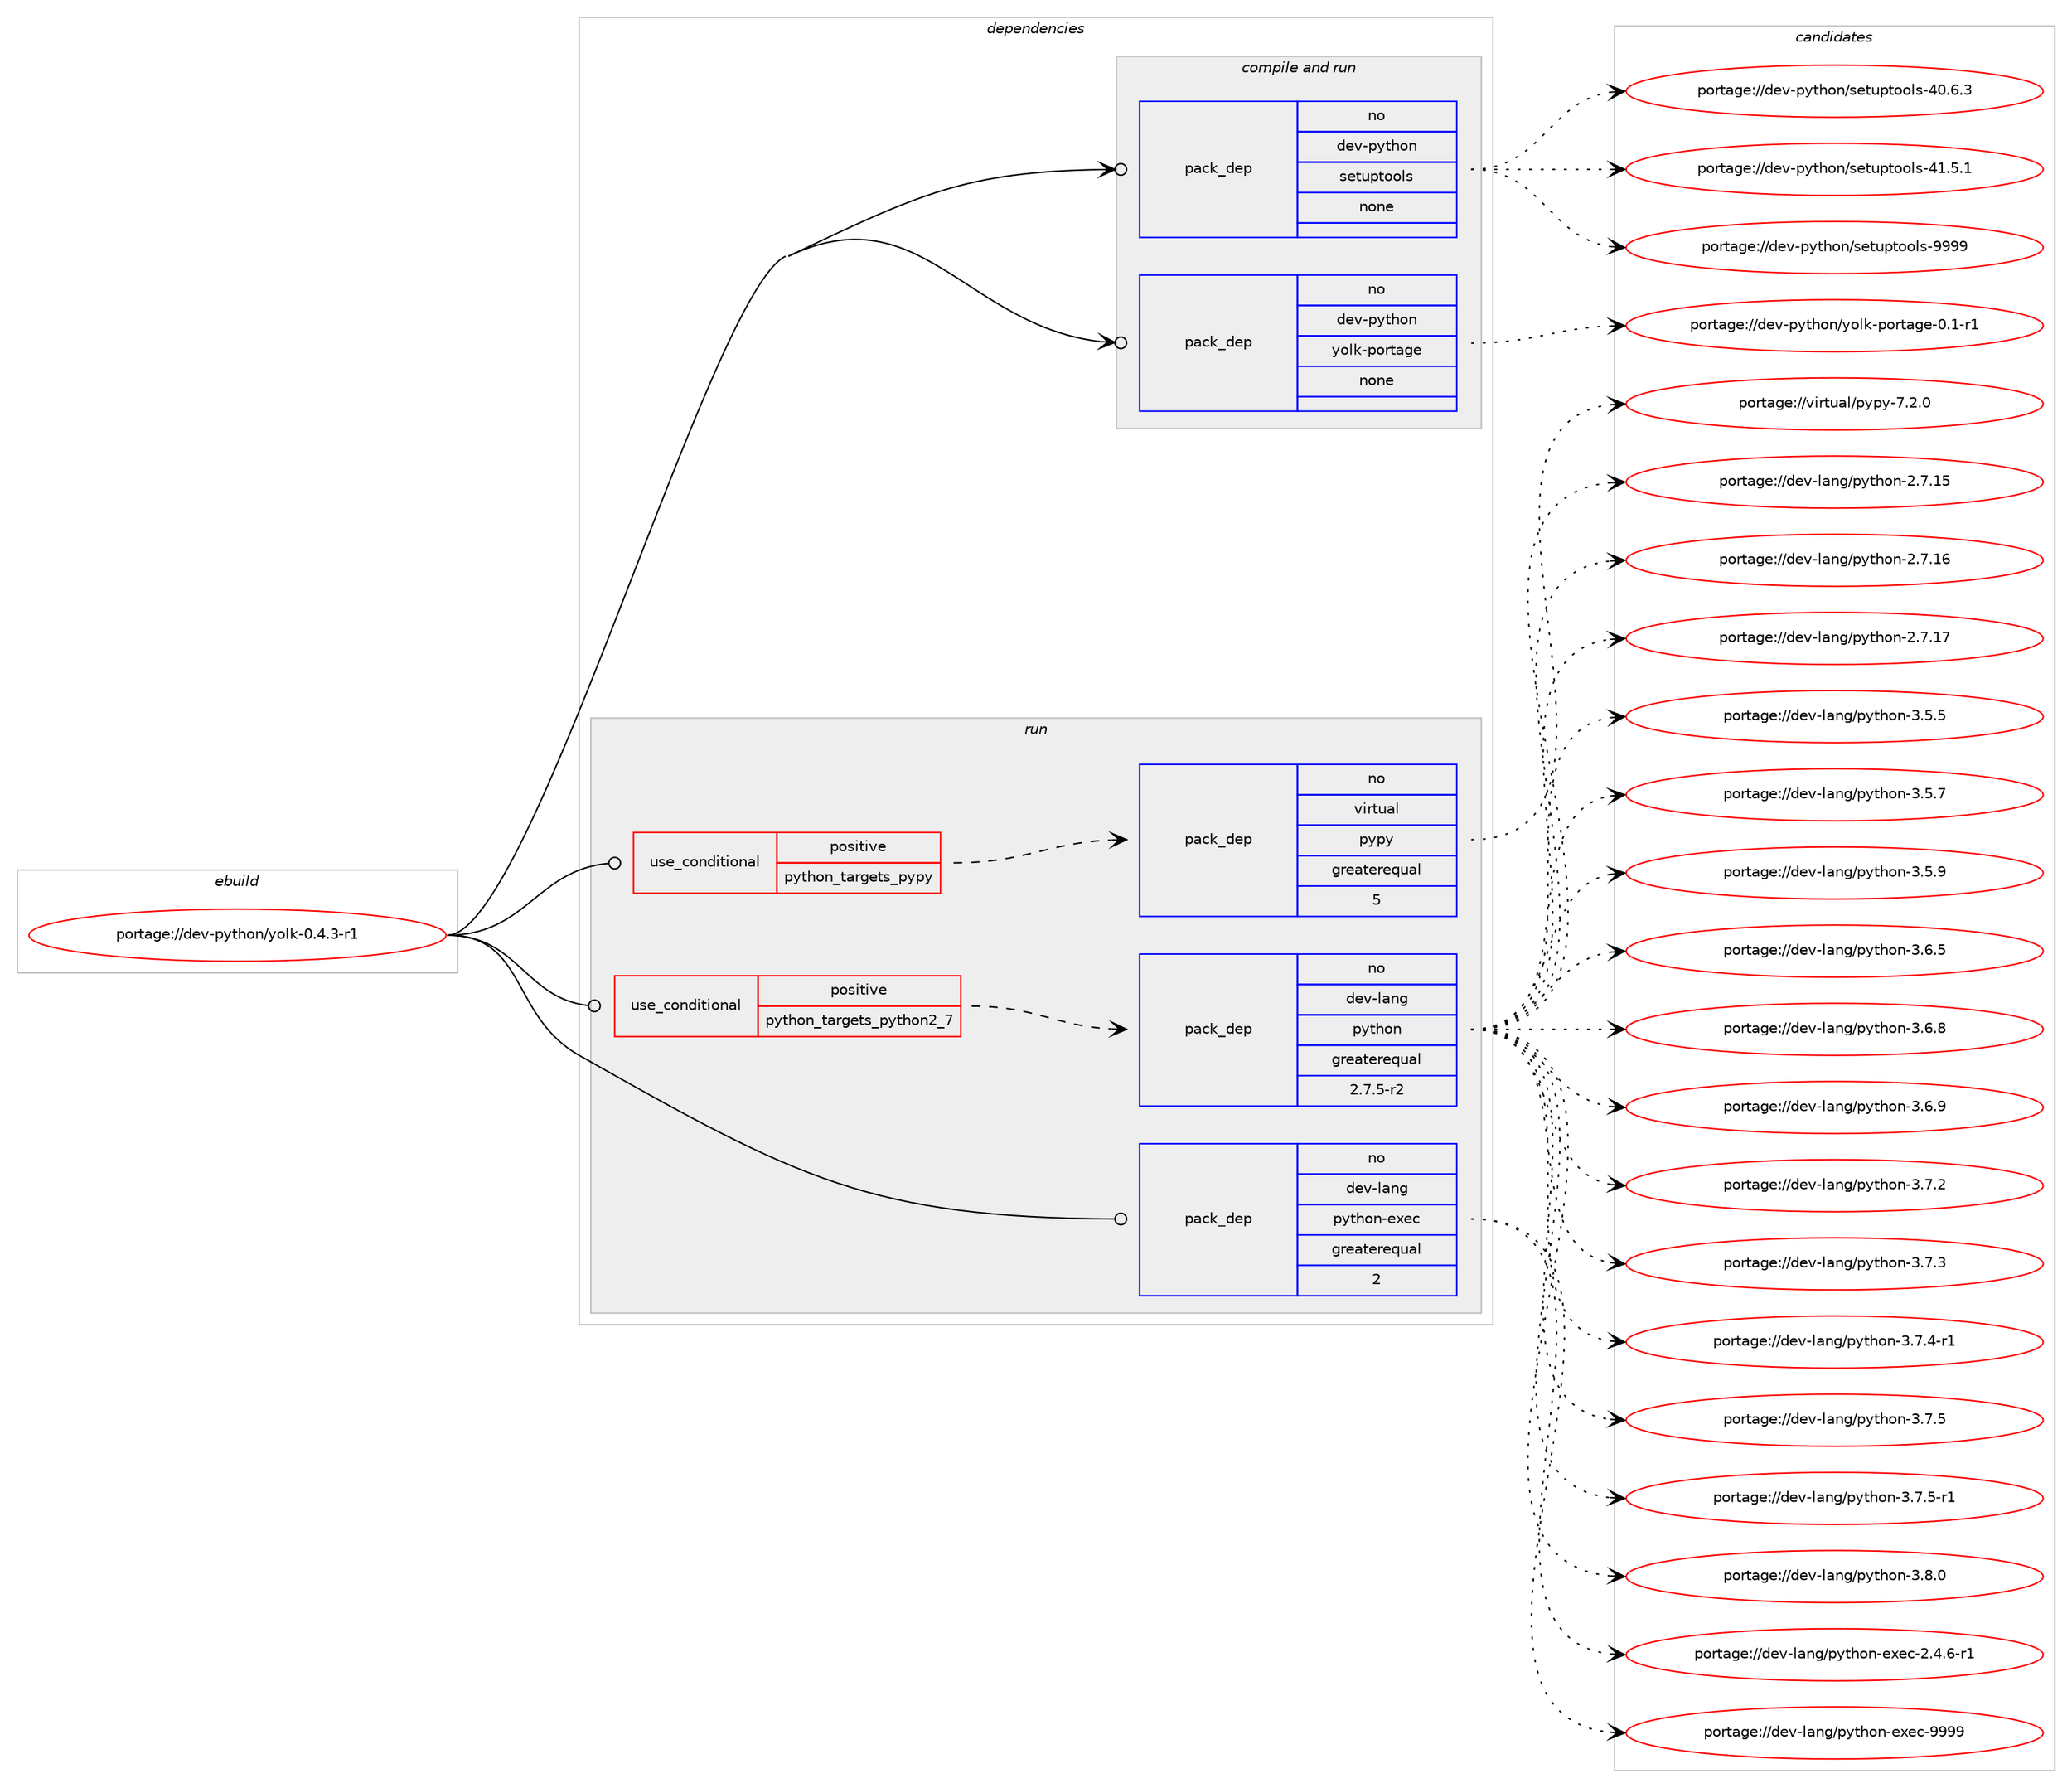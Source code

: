 digraph prolog {

# *************
# Graph options
# *************

newrank=true;
concentrate=true;
compound=true;
graph [rankdir=LR,fontname=Helvetica,fontsize=10,ranksep=1.5];#, ranksep=2.5, nodesep=0.2];
edge  [arrowhead=vee];
node  [fontname=Helvetica,fontsize=10];

# **********
# The ebuild
# **********

subgraph cluster_leftcol {
color=gray;
rank=same;
label=<<i>ebuild</i>>;
id [label="portage://dev-python/yolk-0.4.3-r1", color=red, width=4, href="../dev-python/yolk-0.4.3-r1.svg"];
}

# ****************
# The dependencies
# ****************

subgraph cluster_midcol {
color=gray;
label=<<i>dependencies</i>>;
subgraph cluster_compile {
fillcolor="#eeeeee";
style=filled;
label=<<i>compile</i>>;
}
subgraph cluster_compileandrun {
fillcolor="#eeeeee";
style=filled;
label=<<i>compile and run</i>>;
subgraph pack135429 {
dependency179963 [label=<<TABLE BORDER="0" CELLBORDER="1" CELLSPACING="0" CELLPADDING="4" WIDTH="220"><TR><TD ROWSPAN="6" CELLPADDING="30">pack_dep</TD></TR><TR><TD WIDTH="110">no</TD></TR><TR><TD>dev-python</TD></TR><TR><TD>setuptools</TD></TR><TR><TD>none</TD></TR><TR><TD></TD></TR></TABLE>>, shape=none, color=blue];
}
id:e -> dependency179963:w [weight=20,style="solid",arrowhead="odotvee"];
subgraph pack135430 {
dependency179964 [label=<<TABLE BORDER="0" CELLBORDER="1" CELLSPACING="0" CELLPADDING="4" WIDTH="220"><TR><TD ROWSPAN="6" CELLPADDING="30">pack_dep</TD></TR><TR><TD WIDTH="110">no</TD></TR><TR><TD>dev-python</TD></TR><TR><TD>yolk-portage</TD></TR><TR><TD>none</TD></TR><TR><TD></TD></TR></TABLE>>, shape=none, color=blue];
}
id:e -> dependency179964:w [weight=20,style="solid",arrowhead="odotvee"];
}
subgraph cluster_run {
fillcolor="#eeeeee";
style=filled;
label=<<i>run</i>>;
subgraph cond41123 {
dependency179965 [label=<<TABLE BORDER="0" CELLBORDER="1" CELLSPACING="0" CELLPADDING="4"><TR><TD ROWSPAN="3" CELLPADDING="10">use_conditional</TD></TR><TR><TD>positive</TD></TR><TR><TD>python_targets_pypy</TD></TR></TABLE>>, shape=none, color=red];
subgraph pack135431 {
dependency179966 [label=<<TABLE BORDER="0" CELLBORDER="1" CELLSPACING="0" CELLPADDING="4" WIDTH="220"><TR><TD ROWSPAN="6" CELLPADDING="30">pack_dep</TD></TR><TR><TD WIDTH="110">no</TD></TR><TR><TD>virtual</TD></TR><TR><TD>pypy</TD></TR><TR><TD>greaterequal</TD></TR><TR><TD>5</TD></TR></TABLE>>, shape=none, color=blue];
}
dependency179965:e -> dependency179966:w [weight=20,style="dashed",arrowhead="vee"];
}
id:e -> dependency179965:w [weight=20,style="solid",arrowhead="odot"];
subgraph cond41124 {
dependency179967 [label=<<TABLE BORDER="0" CELLBORDER="1" CELLSPACING="0" CELLPADDING="4"><TR><TD ROWSPAN="3" CELLPADDING="10">use_conditional</TD></TR><TR><TD>positive</TD></TR><TR><TD>python_targets_python2_7</TD></TR></TABLE>>, shape=none, color=red];
subgraph pack135432 {
dependency179968 [label=<<TABLE BORDER="0" CELLBORDER="1" CELLSPACING="0" CELLPADDING="4" WIDTH="220"><TR><TD ROWSPAN="6" CELLPADDING="30">pack_dep</TD></TR><TR><TD WIDTH="110">no</TD></TR><TR><TD>dev-lang</TD></TR><TR><TD>python</TD></TR><TR><TD>greaterequal</TD></TR><TR><TD>2.7.5-r2</TD></TR></TABLE>>, shape=none, color=blue];
}
dependency179967:e -> dependency179968:w [weight=20,style="dashed",arrowhead="vee"];
}
id:e -> dependency179967:w [weight=20,style="solid",arrowhead="odot"];
subgraph pack135433 {
dependency179969 [label=<<TABLE BORDER="0" CELLBORDER="1" CELLSPACING="0" CELLPADDING="4" WIDTH="220"><TR><TD ROWSPAN="6" CELLPADDING="30">pack_dep</TD></TR><TR><TD WIDTH="110">no</TD></TR><TR><TD>dev-lang</TD></TR><TR><TD>python-exec</TD></TR><TR><TD>greaterequal</TD></TR><TR><TD>2</TD></TR></TABLE>>, shape=none, color=blue];
}
id:e -> dependency179969:w [weight=20,style="solid",arrowhead="odot"];
}
}

# **************
# The candidates
# **************

subgraph cluster_choices {
rank=same;
color=gray;
label=<<i>candidates</i>>;

subgraph choice135429 {
color=black;
nodesep=1;
choiceportage100101118451121211161041111104711510111611711211611111110811545524846544651 [label="portage://dev-python/setuptools-40.6.3", color=red, width=4,href="../dev-python/setuptools-40.6.3.svg"];
choiceportage100101118451121211161041111104711510111611711211611111110811545524946534649 [label="portage://dev-python/setuptools-41.5.1", color=red, width=4,href="../dev-python/setuptools-41.5.1.svg"];
choiceportage10010111845112121116104111110471151011161171121161111111081154557575757 [label="portage://dev-python/setuptools-9999", color=red, width=4,href="../dev-python/setuptools-9999.svg"];
dependency179963:e -> choiceportage100101118451121211161041111104711510111611711211611111110811545524846544651:w [style=dotted,weight="100"];
dependency179963:e -> choiceportage100101118451121211161041111104711510111611711211611111110811545524946534649:w [style=dotted,weight="100"];
dependency179963:e -> choiceportage10010111845112121116104111110471151011161171121161111111081154557575757:w [style=dotted,weight="100"];
}
subgraph choice135430 {
color=black;
nodesep=1;
choiceportage10010111845112121116104111110471211111081074511211111411697103101454846494511449 [label="portage://dev-python/yolk-portage-0.1-r1", color=red, width=4,href="../dev-python/yolk-portage-0.1-r1.svg"];
dependency179964:e -> choiceportage10010111845112121116104111110471211111081074511211111411697103101454846494511449:w [style=dotted,weight="100"];
}
subgraph choice135431 {
color=black;
nodesep=1;
choiceportage1181051141161179710847112121112121455546504648 [label="portage://virtual/pypy-7.2.0", color=red, width=4,href="../virtual/pypy-7.2.0.svg"];
dependency179966:e -> choiceportage1181051141161179710847112121112121455546504648:w [style=dotted,weight="100"];
}
subgraph choice135432 {
color=black;
nodesep=1;
choiceportage10010111845108971101034711212111610411111045504655464953 [label="portage://dev-lang/python-2.7.15", color=red, width=4,href="../dev-lang/python-2.7.15.svg"];
choiceportage10010111845108971101034711212111610411111045504655464954 [label="portage://dev-lang/python-2.7.16", color=red, width=4,href="../dev-lang/python-2.7.16.svg"];
choiceportage10010111845108971101034711212111610411111045504655464955 [label="portage://dev-lang/python-2.7.17", color=red, width=4,href="../dev-lang/python-2.7.17.svg"];
choiceportage100101118451089711010347112121116104111110455146534653 [label="portage://dev-lang/python-3.5.5", color=red, width=4,href="../dev-lang/python-3.5.5.svg"];
choiceportage100101118451089711010347112121116104111110455146534655 [label="portage://dev-lang/python-3.5.7", color=red, width=4,href="../dev-lang/python-3.5.7.svg"];
choiceportage100101118451089711010347112121116104111110455146534657 [label="portage://dev-lang/python-3.5.9", color=red, width=4,href="../dev-lang/python-3.5.9.svg"];
choiceportage100101118451089711010347112121116104111110455146544653 [label="portage://dev-lang/python-3.6.5", color=red, width=4,href="../dev-lang/python-3.6.5.svg"];
choiceportage100101118451089711010347112121116104111110455146544656 [label="portage://dev-lang/python-3.6.8", color=red, width=4,href="../dev-lang/python-3.6.8.svg"];
choiceportage100101118451089711010347112121116104111110455146544657 [label="portage://dev-lang/python-3.6.9", color=red, width=4,href="../dev-lang/python-3.6.9.svg"];
choiceportage100101118451089711010347112121116104111110455146554650 [label="portage://dev-lang/python-3.7.2", color=red, width=4,href="../dev-lang/python-3.7.2.svg"];
choiceportage100101118451089711010347112121116104111110455146554651 [label="portage://dev-lang/python-3.7.3", color=red, width=4,href="../dev-lang/python-3.7.3.svg"];
choiceportage1001011184510897110103471121211161041111104551465546524511449 [label="portage://dev-lang/python-3.7.4-r1", color=red, width=4,href="../dev-lang/python-3.7.4-r1.svg"];
choiceportage100101118451089711010347112121116104111110455146554653 [label="portage://dev-lang/python-3.7.5", color=red, width=4,href="../dev-lang/python-3.7.5.svg"];
choiceportage1001011184510897110103471121211161041111104551465546534511449 [label="portage://dev-lang/python-3.7.5-r1", color=red, width=4,href="../dev-lang/python-3.7.5-r1.svg"];
choiceportage100101118451089711010347112121116104111110455146564648 [label="portage://dev-lang/python-3.8.0", color=red, width=4,href="../dev-lang/python-3.8.0.svg"];
dependency179968:e -> choiceportage10010111845108971101034711212111610411111045504655464953:w [style=dotted,weight="100"];
dependency179968:e -> choiceportage10010111845108971101034711212111610411111045504655464954:w [style=dotted,weight="100"];
dependency179968:e -> choiceportage10010111845108971101034711212111610411111045504655464955:w [style=dotted,weight="100"];
dependency179968:e -> choiceportage100101118451089711010347112121116104111110455146534653:w [style=dotted,weight="100"];
dependency179968:e -> choiceportage100101118451089711010347112121116104111110455146534655:w [style=dotted,weight="100"];
dependency179968:e -> choiceportage100101118451089711010347112121116104111110455146534657:w [style=dotted,weight="100"];
dependency179968:e -> choiceportage100101118451089711010347112121116104111110455146544653:w [style=dotted,weight="100"];
dependency179968:e -> choiceportage100101118451089711010347112121116104111110455146544656:w [style=dotted,weight="100"];
dependency179968:e -> choiceportage100101118451089711010347112121116104111110455146544657:w [style=dotted,weight="100"];
dependency179968:e -> choiceportage100101118451089711010347112121116104111110455146554650:w [style=dotted,weight="100"];
dependency179968:e -> choiceportage100101118451089711010347112121116104111110455146554651:w [style=dotted,weight="100"];
dependency179968:e -> choiceportage1001011184510897110103471121211161041111104551465546524511449:w [style=dotted,weight="100"];
dependency179968:e -> choiceportage100101118451089711010347112121116104111110455146554653:w [style=dotted,weight="100"];
dependency179968:e -> choiceportage1001011184510897110103471121211161041111104551465546534511449:w [style=dotted,weight="100"];
dependency179968:e -> choiceportage100101118451089711010347112121116104111110455146564648:w [style=dotted,weight="100"];
}
subgraph choice135433 {
color=black;
nodesep=1;
choiceportage10010111845108971101034711212111610411111045101120101994550465246544511449 [label="portage://dev-lang/python-exec-2.4.6-r1", color=red, width=4,href="../dev-lang/python-exec-2.4.6-r1.svg"];
choiceportage10010111845108971101034711212111610411111045101120101994557575757 [label="portage://dev-lang/python-exec-9999", color=red, width=4,href="../dev-lang/python-exec-9999.svg"];
dependency179969:e -> choiceportage10010111845108971101034711212111610411111045101120101994550465246544511449:w [style=dotted,weight="100"];
dependency179969:e -> choiceportage10010111845108971101034711212111610411111045101120101994557575757:w [style=dotted,weight="100"];
}
}

}
